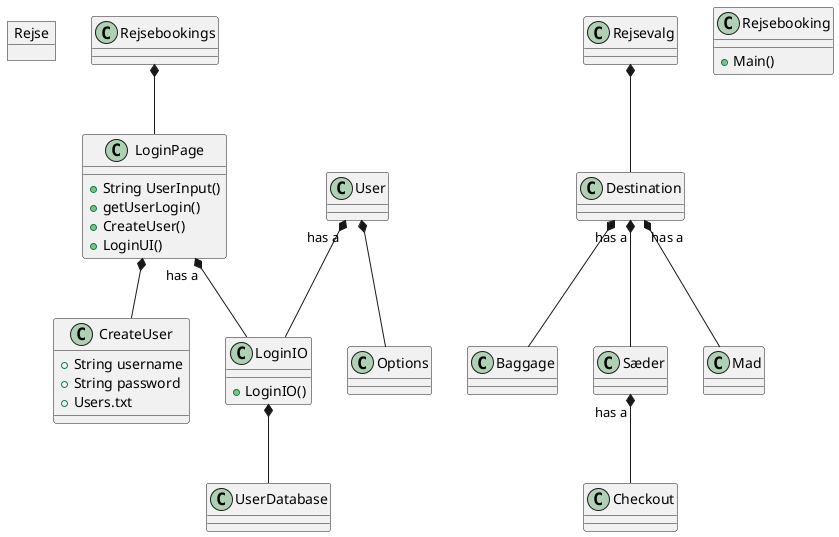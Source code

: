 @startuml
'https://plantuml.com/sequence-diagram
object Rejse

Rejsebookings *-- LoginPage
LoginPage *-- CreateUser
LoginPage "has a" *-- LoginIO
User "has a"*-- LoginIO
User *-- Options
Rejsevalg *-- Destination
Destination *-- Baggage
Destination "has a" *-- Sæder
Destination "has a" *-- Mad
Sæder "has a" *-- Checkout
Rejsebooking : + Main()
CreateUser : + String username
CreateUser : + String password
CreateUser : + Users.txt
LoginPage : + String UserInput()
LoginPage : + getUserLogin()
LoginPage : + CreateUser()
LoginPage : + LoginUI()
LoginIO : + LoginIO()
LoginIO *-- UserDatabase





@enduml